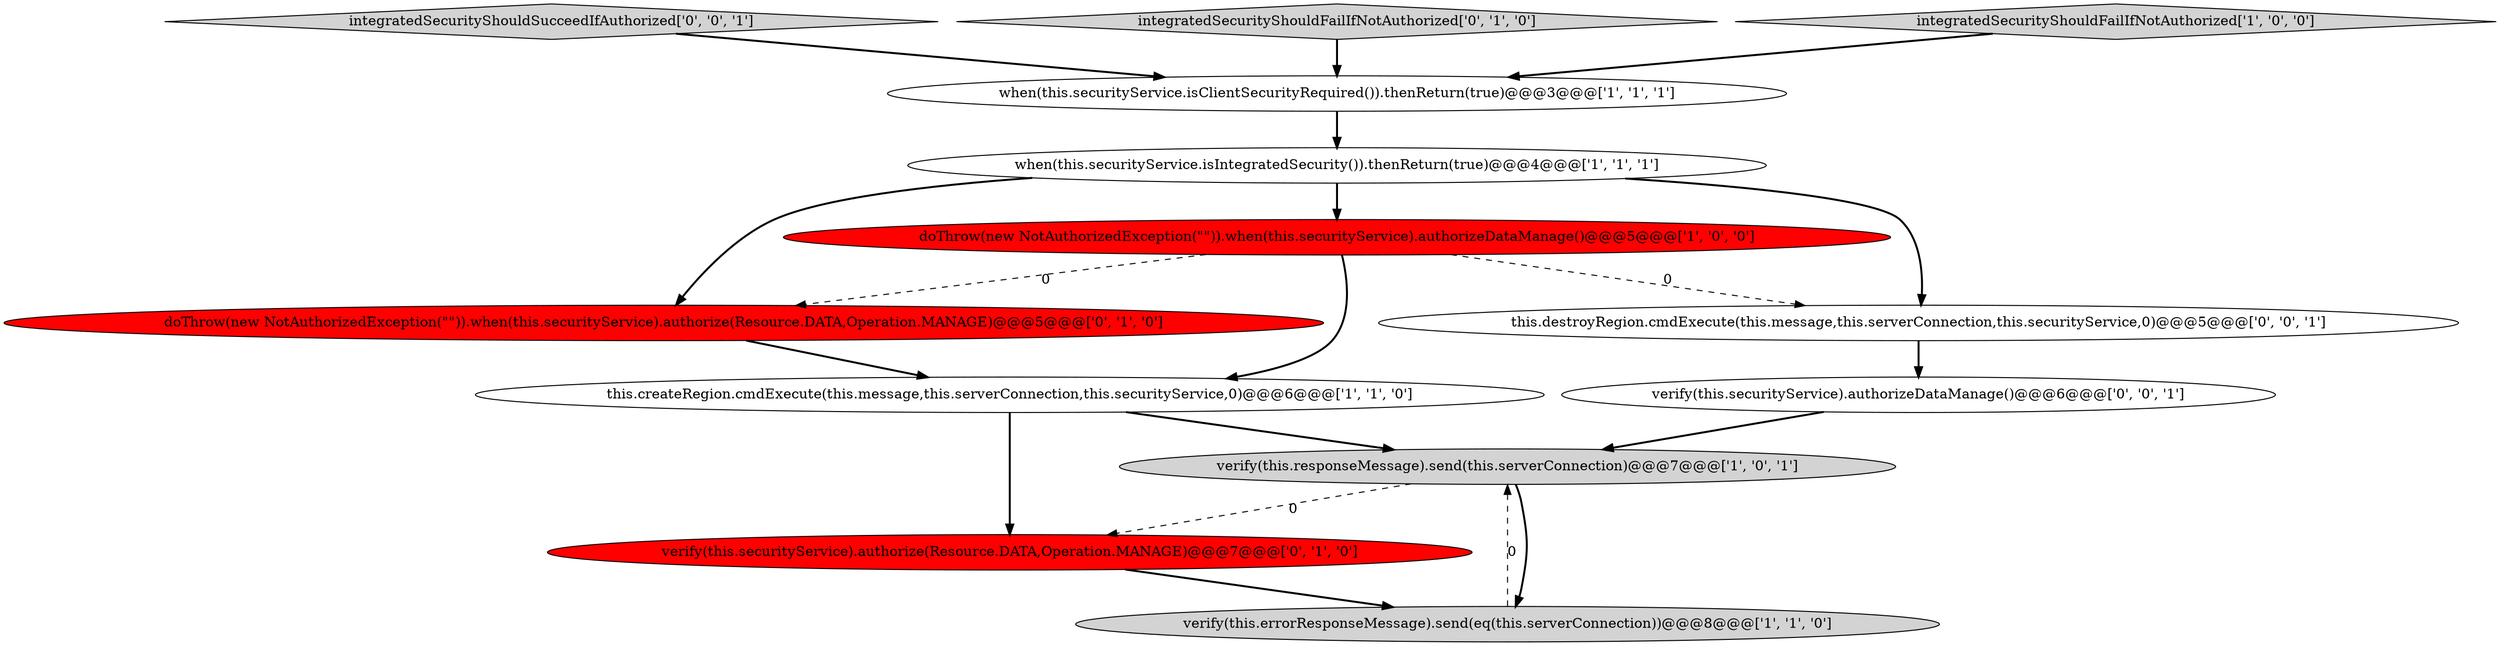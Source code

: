 digraph {
10 [style = filled, label = "verify(this.securityService).authorizeDataManage()@@@6@@@['0', '0', '1']", fillcolor = white, shape = ellipse image = "AAA0AAABBB3BBB"];
11 [style = filled, label = "integratedSecurityShouldSucceedIfAuthorized['0', '0', '1']", fillcolor = lightgray, shape = diamond image = "AAA0AAABBB3BBB"];
0 [style = filled, label = "verify(this.errorResponseMessage).send(eq(this.serverConnection))@@@8@@@['1', '1', '0']", fillcolor = lightgray, shape = ellipse image = "AAA0AAABBB1BBB"];
7 [style = filled, label = "verify(this.securityService).authorize(Resource.DATA,Operation.MANAGE)@@@7@@@['0', '1', '0']", fillcolor = red, shape = ellipse image = "AAA1AAABBB2BBB"];
3 [style = filled, label = "verify(this.responseMessage).send(this.serverConnection)@@@7@@@['1', '0', '1']", fillcolor = lightgray, shape = ellipse image = "AAA0AAABBB1BBB"];
1 [style = filled, label = "when(this.securityService.isClientSecurityRequired()).thenReturn(true)@@@3@@@['1', '1', '1']", fillcolor = white, shape = ellipse image = "AAA0AAABBB1BBB"];
6 [style = filled, label = "when(this.securityService.isIntegratedSecurity()).thenReturn(true)@@@4@@@['1', '1', '1']", fillcolor = white, shape = ellipse image = "AAA0AAABBB1BBB"];
9 [style = filled, label = "integratedSecurityShouldFailIfNotAuthorized['0', '1', '0']", fillcolor = lightgray, shape = diamond image = "AAA0AAABBB2BBB"];
12 [style = filled, label = "this.destroyRegion.cmdExecute(this.message,this.serverConnection,this.securityService,0)@@@5@@@['0', '0', '1']", fillcolor = white, shape = ellipse image = "AAA0AAABBB3BBB"];
4 [style = filled, label = "integratedSecurityShouldFailIfNotAuthorized['1', '0', '0']", fillcolor = lightgray, shape = diamond image = "AAA0AAABBB1BBB"];
2 [style = filled, label = "this.createRegion.cmdExecute(this.message,this.serverConnection,this.securityService,0)@@@6@@@['1', '1', '0']", fillcolor = white, shape = ellipse image = "AAA0AAABBB1BBB"];
8 [style = filled, label = "doThrow(new NotAuthorizedException(\"\")).when(this.securityService).authorize(Resource.DATA,Operation.MANAGE)@@@5@@@['0', '1', '0']", fillcolor = red, shape = ellipse image = "AAA1AAABBB2BBB"];
5 [style = filled, label = "doThrow(new NotAuthorizedException(\"\")).when(this.securityService).authorizeDataManage()@@@5@@@['1', '0', '0']", fillcolor = red, shape = ellipse image = "AAA1AAABBB1BBB"];
6->8 [style = bold, label=""];
5->8 [style = dashed, label="0"];
6->5 [style = bold, label=""];
5->2 [style = bold, label=""];
4->1 [style = bold, label=""];
7->0 [style = bold, label=""];
1->6 [style = bold, label=""];
12->10 [style = bold, label=""];
2->7 [style = bold, label=""];
10->3 [style = bold, label=""];
5->12 [style = dashed, label="0"];
9->1 [style = bold, label=""];
8->2 [style = bold, label=""];
0->3 [style = dashed, label="0"];
11->1 [style = bold, label=""];
3->7 [style = dashed, label="0"];
3->0 [style = bold, label=""];
2->3 [style = bold, label=""];
6->12 [style = bold, label=""];
}
